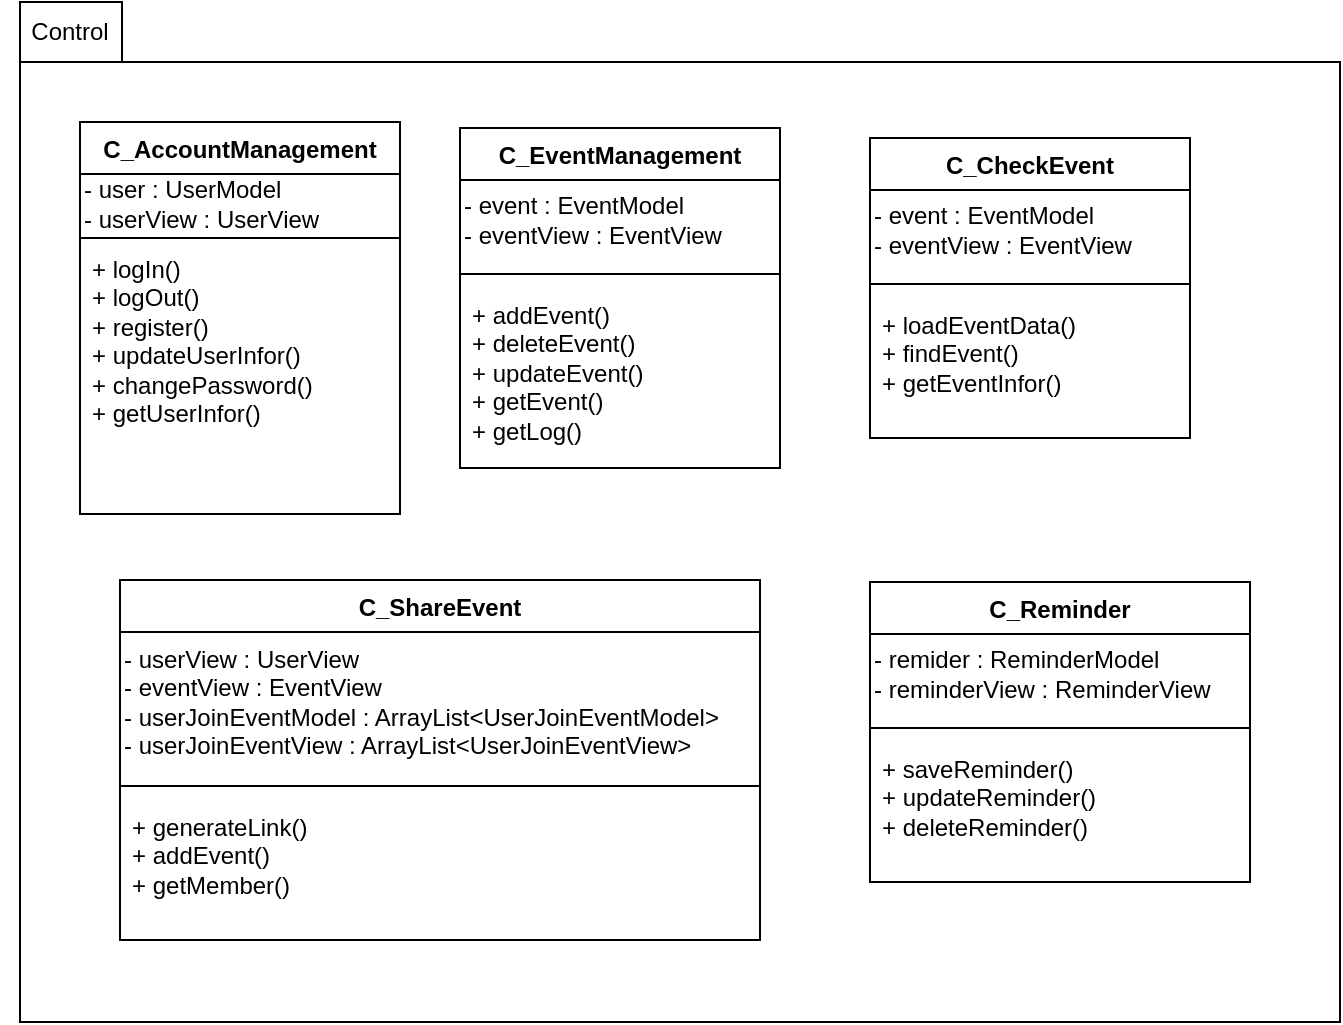 <mxfile version="27.0.9">
  <diagram name="Trang-1" id="tfQ3yyUe_glzjIe04iGm">
    <mxGraphModel grid="1" page="1" gridSize="10" guides="1" tooltips="1" connect="1" arrows="1" fold="1" pageScale="1" pageWidth="827" pageHeight="1169" math="0" shadow="0">
      <root>
        <mxCell id="0" />
        <mxCell id="1" parent="0" />
        <mxCell id="9plIo7DlZ2WDh78lmh18-1" value="" style="shape=folder;fontStyle=1;spacingTop=10;tabWidth=50;tabHeight=30;tabPosition=left;html=1;whiteSpace=wrap;" vertex="1" parent="1">
          <mxGeometry x="70" y="110" width="660" height="510" as="geometry" />
        </mxCell>
        <mxCell id="9plIo7DlZ2WDh78lmh18-2" value="Control" style="text;html=1;align=center;verticalAlign=middle;whiteSpace=wrap;rounded=0;" vertex="1" parent="1">
          <mxGeometry x="60" y="110" width="70" height="30" as="geometry" />
        </mxCell>
        <mxCell id="9plIo7DlZ2WDh78lmh18-5" value="C_EventManagement" style="swimlane;fontStyle=1;align=center;verticalAlign=top;childLayout=stackLayout;horizontal=1;startSize=26;horizontalStack=0;resizeParent=1;resizeParentMax=0;resizeLast=0;collapsible=1;marginBottom=0;whiteSpace=wrap;html=1;" vertex="1" parent="1">
          <mxGeometry x="290" y="173" width="160" height="170" as="geometry">
            <mxRectangle x="300" y="180" width="140" height="30" as="alternateBounds" />
          </mxGeometry>
        </mxCell>
        <mxCell id="JfeFCUovsia1cY7eLE5s-2" value="- event : EventModel&lt;div&gt;- eventView : EventView&lt;/div&gt;" style="text;html=1;align=left;verticalAlign=middle;resizable=0;points=[];autosize=1;strokeColor=none;fillColor=none;" vertex="1" parent="9plIo7DlZ2WDh78lmh18-5">
          <mxGeometry y="26" width="160" height="40" as="geometry" />
        </mxCell>
        <mxCell id="9plIo7DlZ2WDh78lmh18-7" value="" style="line;strokeWidth=1;fillColor=none;align=left;verticalAlign=middle;spacingTop=-1;spacingLeft=3;spacingRight=3;rotatable=0;labelPosition=right;points=[];portConstraint=eastwest;strokeColor=inherit;" vertex="1" parent="9plIo7DlZ2WDh78lmh18-5">
          <mxGeometry y="66" width="160" height="14" as="geometry" />
        </mxCell>
        <mxCell id="9plIo7DlZ2WDh78lmh18-8" value="+ addEvent()&lt;div&gt;+ deleteEvent()&lt;/div&gt;&lt;div&gt;+ updateEvent()&lt;/div&gt;&lt;div&gt;+ getEvent()&lt;/div&gt;&lt;div&gt;+ getLog()&lt;br&gt;&lt;div&gt;&lt;br&gt;&lt;/div&gt;&lt;/div&gt;" style="text;strokeColor=none;fillColor=none;align=left;verticalAlign=top;spacingLeft=4;spacingRight=4;overflow=hidden;rotatable=0;points=[[0,0.5],[1,0.5]];portConstraint=eastwest;whiteSpace=wrap;html=1;" vertex="1" parent="9plIo7DlZ2WDh78lmh18-5">
          <mxGeometry y="80" width="160" height="90" as="geometry" />
        </mxCell>
        <mxCell id="9plIo7DlZ2WDh78lmh18-13" value="C_AccountManagement" style="swimlane;fontStyle=1;align=center;verticalAlign=top;childLayout=stackLayout;horizontal=1;startSize=26;horizontalStack=0;resizeParent=1;resizeParentMax=0;resizeLast=0;collapsible=1;marginBottom=0;whiteSpace=wrap;html=1;" vertex="1" parent="1">
          <mxGeometry x="100" y="170" width="160" height="196" as="geometry">
            <mxRectangle x="100" y="170" width="140" height="30" as="alternateBounds" />
          </mxGeometry>
        </mxCell>
        <mxCell id="JfeFCUovsia1cY7eLE5s-1" value="- user : UserModel&lt;div&gt;- userView : UserView&lt;/div&gt;" style="text;html=1;align=left;verticalAlign=middle;whiteSpace=wrap;rounded=0;" vertex="1" parent="9plIo7DlZ2WDh78lmh18-13">
          <mxGeometry y="26" width="160" height="30" as="geometry" />
        </mxCell>
        <mxCell id="9plIo7DlZ2WDh78lmh18-14" value="" style="line;strokeWidth=1;fillColor=none;align=left;verticalAlign=middle;spacingTop=-1;spacingLeft=3;spacingRight=3;rotatable=0;labelPosition=right;points=[];portConstraint=eastwest;strokeColor=inherit;" vertex="1" parent="9plIo7DlZ2WDh78lmh18-13">
          <mxGeometry y="56" width="160" height="4" as="geometry" />
        </mxCell>
        <mxCell id="9plIo7DlZ2WDh78lmh18-15" value="+ logIn()&lt;div&gt;+ logOut()&lt;/div&gt;&lt;div&gt;+ register()&lt;/div&gt;&lt;div&gt;+ updateUserInfor()&lt;/div&gt;&lt;div&gt;+ changePassword()&amp;nbsp;&lt;/div&gt;&lt;div&gt;+ getUserInfor()&lt;/div&gt;&lt;div&gt;&lt;div&gt;&lt;br&gt;&lt;/div&gt;&lt;/div&gt;" style="text;strokeColor=none;fillColor=none;align=left;verticalAlign=top;spacingLeft=4;spacingRight=4;overflow=hidden;rotatable=0;points=[[0,0.5],[1,0.5]];portConstraint=eastwest;whiteSpace=wrap;html=1;" vertex="1" parent="9plIo7DlZ2WDh78lmh18-13">
          <mxGeometry y="60" width="160" height="136" as="geometry" />
        </mxCell>
        <mxCell id="QbUDWUhYNCXolD9mImUd-2" value="C_CheckEvent" style="swimlane;fontStyle=1;align=center;verticalAlign=top;childLayout=stackLayout;horizontal=1;startSize=26;horizontalStack=0;resizeParent=1;resizeParentMax=0;resizeLast=0;collapsible=1;marginBottom=0;whiteSpace=wrap;html=1;" vertex="1" parent="1">
          <mxGeometry x="495" y="178" width="160" height="150" as="geometry">
            <mxRectangle x="300" y="180" width="140" height="30" as="alternateBounds" />
          </mxGeometry>
        </mxCell>
        <mxCell id="JfeFCUovsia1cY7eLE5s-3" value="- event : EventModel&lt;div&gt;- eventView : EventView&lt;/div&gt;" style="text;html=1;align=left;verticalAlign=middle;resizable=0;points=[];autosize=1;strokeColor=none;fillColor=none;" vertex="1" parent="QbUDWUhYNCXolD9mImUd-2">
          <mxGeometry y="26" width="160" height="40" as="geometry" />
        </mxCell>
        <mxCell id="QbUDWUhYNCXolD9mImUd-3" value="" style="line;strokeWidth=1;fillColor=none;align=left;verticalAlign=middle;spacingTop=-1;spacingLeft=3;spacingRight=3;rotatable=0;labelPosition=right;points=[];portConstraint=eastwest;strokeColor=inherit;" vertex="1" parent="QbUDWUhYNCXolD9mImUd-2">
          <mxGeometry y="66" width="160" height="14" as="geometry" />
        </mxCell>
        <mxCell id="QbUDWUhYNCXolD9mImUd-4" value="+ loadEventData()&lt;div&gt;+ findEvent()&lt;/div&gt;&lt;div&gt;+ getEventInfor()&lt;/div&gt;" style="text;strokeColor=none;fillColor=none;align=left;verticalAlign=top;spacingLeft=4;spacingRight=4;overflow=hidden;rotatable=0;points=[[0,0.5],[1,0.5]];portConstraint=eastwest;whiteSpace=wrap;html=1;" vertex="1" parent="QbUDWUhYNCXolD9mImUd-2">
          <mxGeometry y="80" width="160" height="70" as="geometry" />
        </mxCell>
        <mxCell id="QbUDWUhYNCXolD9mImUd-6" value="C_ShareEvent" style="swimlane;fontStyle=1;align=center;verticalAlign=top;childLayout=stackLayout;horizontal=1;startSize=26;horizontalStack=0;resizeParent=1;resizeParentMax=0;resizeLast=0;collapsible=1;marginBottom=0;whiteSpace=wrap;html=1;" vertex="1" parent="1">
          <mxGeometry x="120" y="399" width="320" height="180" as="geometry">
            <mxRectangle x="300" y="180" width="140" height="30" as="alternateBounds" />
          </mxGeometry>
        </mxCell>
        <mxCell id="JfeFCUovsia1cY7eLE5s-6" value="&lt;div&gt;- userView : UserView&lt;/div&gt;&lt;div&gt;- eventView : EventView&lt;/div&gt;&lt;div&gt;- userJoinEventModel : ArrayList&amp;lt;UserJoinEventModel&amp;gt;&lt;/div&gt;&lt;div&gt;- userJoinEventView : ArrayList&amp;lt;UserJoinEventView&amp;gt;&amp;nbsp;&lt;/div&gt;" style="text;html=1;align=left;verticalAlign=middle;resizable=0;points=[];autosize=1;strokeColor=none;fillColor=none;" vertex="1" parent="QbUDWUhYNCXolD9mImUd-6">
          <mxGeometry y="26" width="320" height="70" as="geometry" />
        </mxCell>
        <mxCell id="QbUDWUhYNCXolD9mImUd-7" value="" style="line;strokeWidth=1;fillColor=none;align=left;verticalAlign=middle;spacingTop=-1;spacingLeft=3;spacingRight=3;rotatable=0;labelPosition=right;points=[];portConstraint=eastwest;strokeColor=inherit;" vertex="1" parent="QbUDWUhYNCXolD9mImUd-6">
          <mxGeometry y="96" width="320" height="14" as="geometry" />
        </mxCell>
        <mxCell id="QbUDWUhYNCXolD9mImUd-8" value="+ generateLink()&lt;div&gt;+ addEvent()&lt;/div&gt;&lt;div&gt;+ getMember()&lt;/div&gt;&lt;div&gt;&lt;br&gt;&lt;/div&gt;" style="text;strokeColor=none;fillColor=none;align=left;verticalAlign=top;spacingLeft=4;spacingRight=4;overflow=hidden;rotatable=0;points=[[0,0.5],[1,0.5]];portConstraint=eastwest;whiteSpace=wrap;html=1;" vertex="1" parent="QbUDWUhYNCXolD9mImUd-6">
          <mxGeometry y="110" width="320" height="70" as="geometry" />
        </mxCell>
        <mxCell id="qrPqcEimh8nEXSVYMOhw-2" value="C_Reminder" style="swimlane;fontStyle=1;align=center;verticalAlign=top;childLayout=stackLayout;horizontal=1;startSize=26;horizontalStack=0;resizeParent=1;resizeParentMax=0;resizeLast=0;collapsible=1;marginBottom=0;whiteSpace=wrap;html=1;" vertex="1" parent="1">
          <mxGeometry x="495" y="400" width="190" height="150" as="geometry">
            <mxRectangle x="300" y="180" width="140" height="30" as="alternateBounds" />
          </mxGeometry>
        </mxCell>
        <mxCell id="JfeFCUovsia1cY7eLE5s-4" value="- remider : ReminderModel&lt;div&gt;- reminderView : ReminderView&lt;/div&gt;" style="text;html=1;align=left;verticalAlign=middle;resizable=0;points=[];autosize=1;strokeColor=none;fillColor=none;" vertex="1" parent="qrPqcEimh8nEXSVYMOhw-2">
          <mxGeometry y="26" width="190" height="40" as="geometry" />
        </mxCell>
        <mxCell id="qrPqcEimh8nEXSVYMOhw-3" value="" style="line;strokeWidth=1;fillColor=none;align=left;verticalAlign=middle;spacingTop=-1;spacingLeft=3;spacingRight=3;rotatable=0;labelPosition=right;points=[];portConstraint=eastwest;strokeColor=inherit;" vertex="1" parent="qrPqcEimh8nEXSVYMOhw-2">
          <mxGeometry y="66" width="190" height="14" as="geometry" />
        </mxCell>
        <mxCell id="qrPqcEimh8nEXSVYMOhw-4" value="+ saveReminder()&lt;div&gt;+ updateReminder()&lt;/div&gt;&lt;div&gt;+ deleteReminder()&lt;/div&gt;" style="text;strokeColor=none;fillColor=none;align=left;verticalAlign=top;spacingLeft=4;spacingRight=4;overflow=hidden;rotatable=0;points=[[0,0.5],[1,0.5]];portConstraint=eastwest;whiteSpace=wrap;html=1;" vertex="1" parent="qrPqcEimh8nEXSVYMOhw-2">
          <mxGeometry y="80" width="190" height="70" as="geometry" />
        </mxCell>
      </root>
    </mxGraphModel>
  </diagram>
</mxfile>
